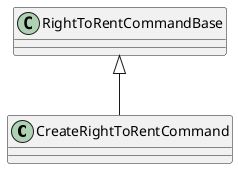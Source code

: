 @startuml
class CreateRightToRentCommand {
}
RightToRentCommandBase <|-- CreateRightToRentCommand
@enduml
